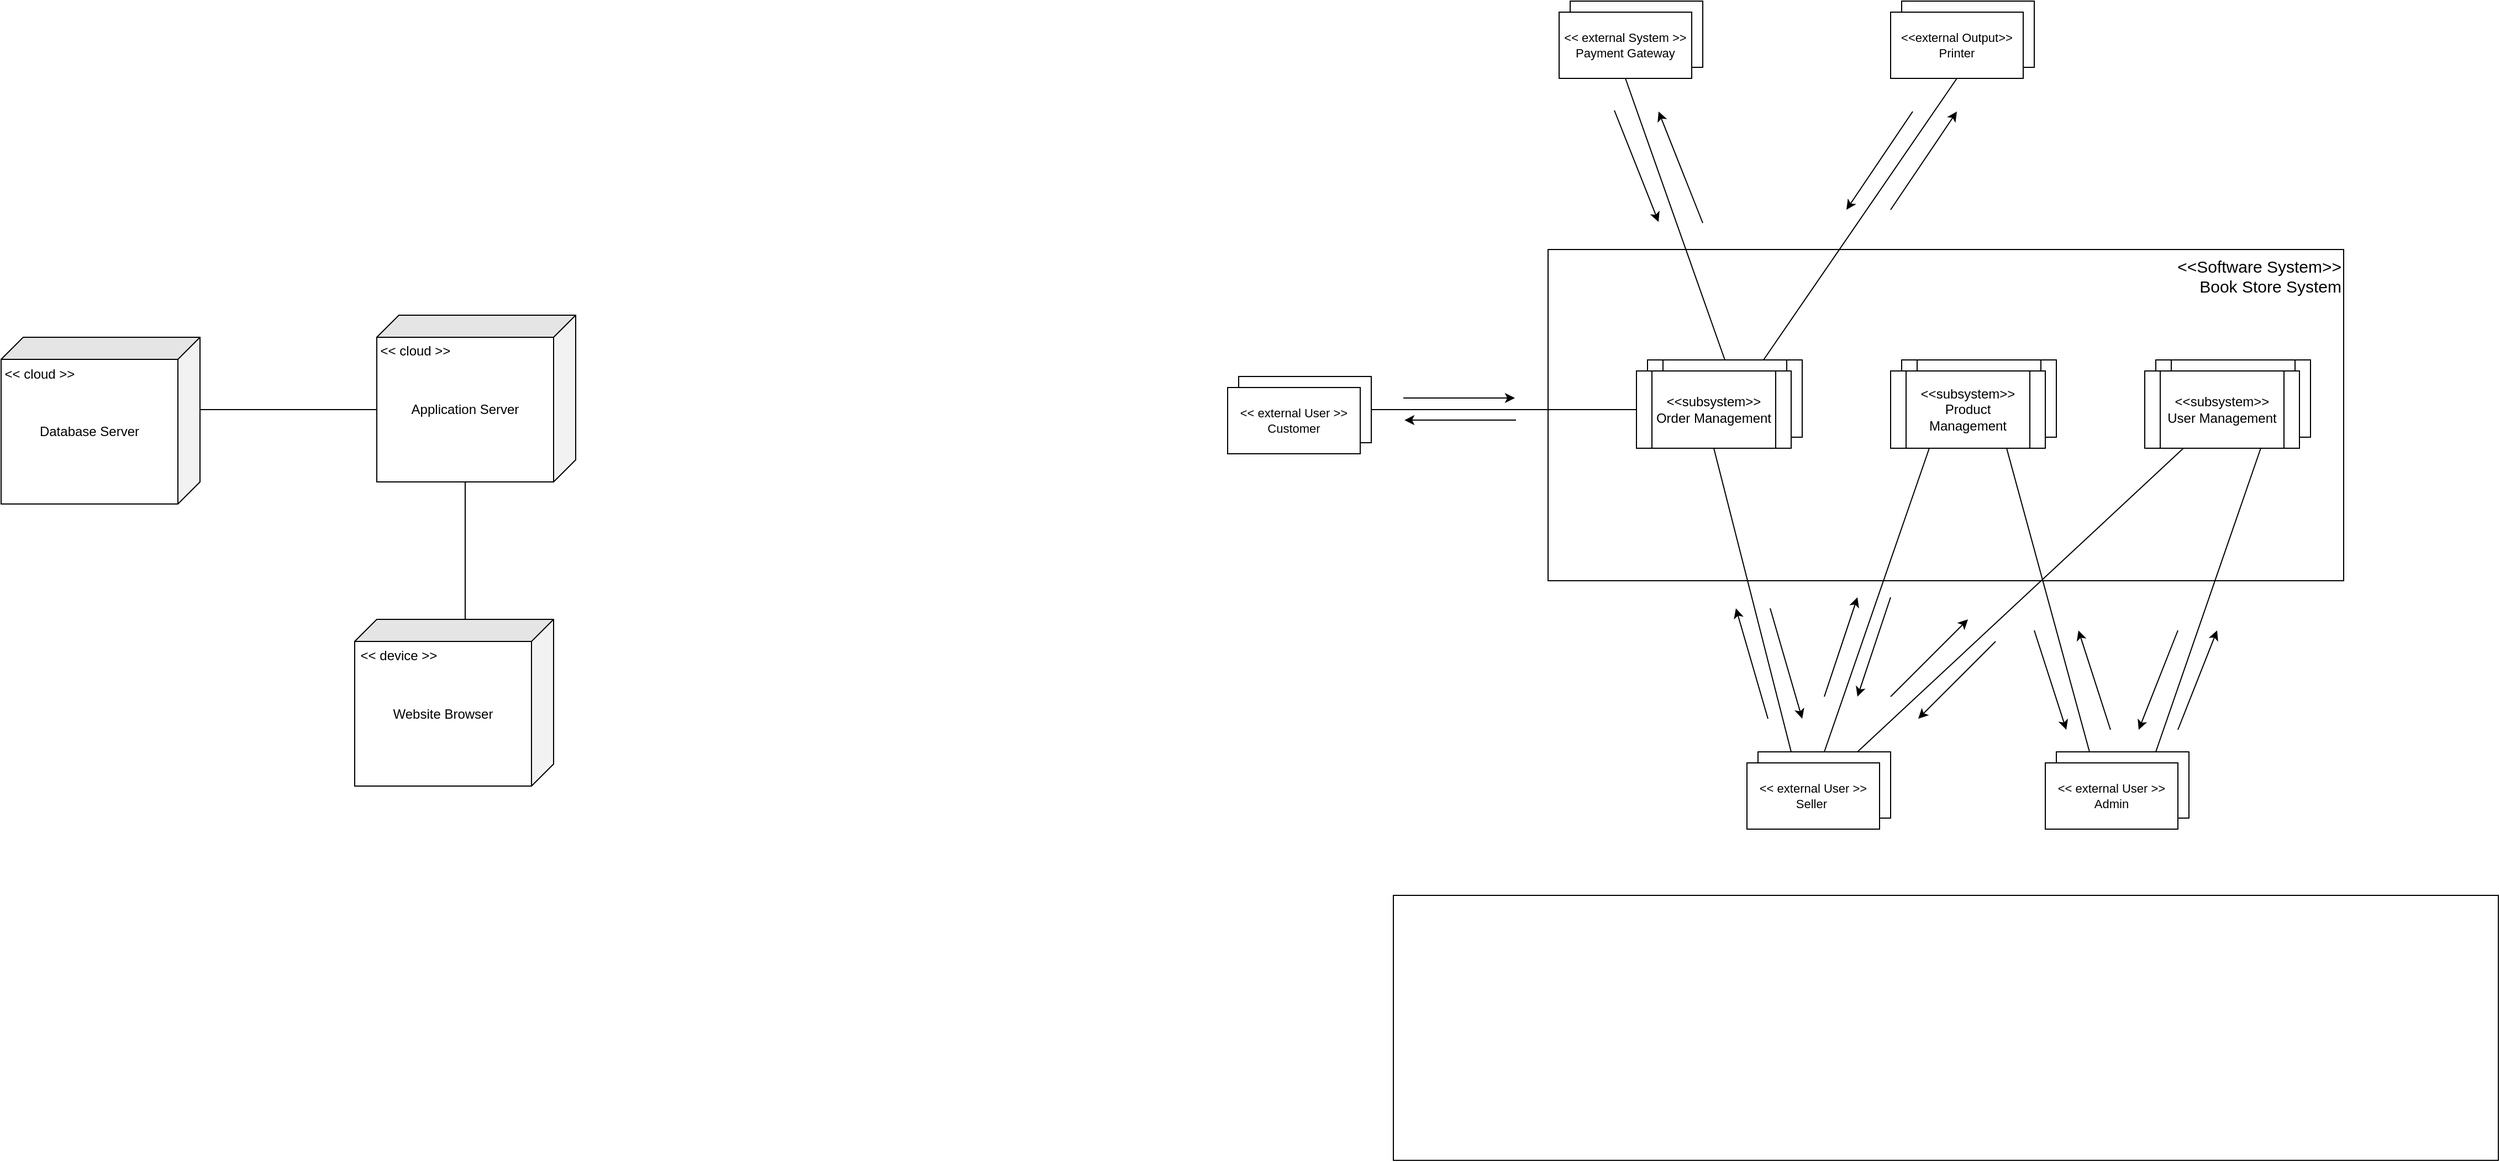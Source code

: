 <mxfile version="24.4.9" type="github">
  <diagram name="Page-1" id="UonKbbKQ0xOtYwliBMsf">
    <mxGraphModel dx="2255" dy="-749" grid="1" gridSize="10" guides="1" tooltips="1" connect="1" arrows="1" fold="1" page="1" pageScale="1" pageWidth="850" pageHeight="1100" math="0" shadow="0">
      <root>
        <mxCell id="0" />
        <mxCell id="1" parent="0" />
        <mxCell id="88j9yWdIxeIhRfzHc_mj-2" value="&lt;font style=&quot;font-size: 15px;&quot;&gt;&amp;lt;&amp;lt;Software System&amp;gt;&amp;gt;&lt;/font&gt;&lt;div style=&quot;font-size: 15px;&quot;&gt;&lt;font style=&quot;font-size: 15px;&quot;&gt;Book Store System&lt;/font&gt;&lt;/div&gt;" style="rounded=0;whiteSpace=wrap;html=1;align=right;labelPosition=center;verticalLabelPosition=middle;verticalAlign=top;textDirection=ltr;fontSize=10;" vertex="1" parent="1">
          <mxGeometry x="-240" y="1375" width="720" height="300" as="geometry" />
        </mxCell>
        <mxCell id="88j9yWdIxeIhRfzHc_mj-3" value="&lt;font style=&quot;font-size: 12px;&quot;&gt;&amp;lt;&amp;lt;subsystem&amp;gt;&amp;gt;&lt;/font&gt;&lt;div style=&quot;font-size: 12px;&quot;&gt;Order Management&lt;/div&gt;" style="shape=process;whiteSpace=wrap;html=1;backgroundOutline=1;fontSize=12;horizontal=1;" vertex="1" parent="1">
          <mxGeometry x="-150" y="1475" width="140" height="70" as="geometry" />
        </mxCell>
        <mxCell id="88j9yWdIxeIhRfzHc_mj-6" value="&lt;font style=&quot;font-size: 12px;&quot;&gt;&amp;lt;&amp;lt;subsystem&amp;gt;&amp;gt;&lt;/font&gt;&lt;div style=&quot;font-size: 12px;&quot;&gt;Order Management&lt;/div&gt;" style="shape=process;whiteSpace=wrap;html=1;backgroundOutline=1;fontSize=12;" vertex="1" parent="1">
          <mxGeometry x="-160" y="1485" width="140" height="70" as="geometry" />
        </mxCell>
        <mxCell id="88j9yWdIxeIhRfzHc_mj-7" value="&lt;font style=&quot;font-size: 12px;&quot;&gt;&amp;lt;&amp;lt;subsystem&amp;gt;&amp;gt;&lt;/font&gt;&lt;div style=&quot;font-size: 12px;&quot;&gt;Order Management&lt;/div&gt;" style="shape=process;whiteSpace=wrap;html=1;backgroundOutline=1;fontSize=12;horizontal=1;" vertex="1" parent="1">
          <mxGeometry x="80" y="1475" width="140" height="70" as="geometry" />
        </mxCell>
        <mxCell id="88j9yWdIxeIhRfzHc_mj-8" value="&lt;font style=&quot;font-size: 12px;&quot;&gt;&amp;lt;&amp;lt;subsystem&amp;gt;&amp;gt;&lt;/font&gt;&lt;div style=&quot;font-size: 12px;&quot;&gt;Product Management&lt;/div&gt;" style="shape=process;whiteSpace=wrap;html=1;backgroundOutline=1;fontSize=12;" vertex="1" parent="1">
          <mxGeometry x="70" y="1485" width="140" height="70" as="geometry" />
        </mxCell>
        <mxCell id="88j9yWdIxeIhRfzHc_mj-9" value="&lt;font style=&quot;font-size: 12px;&quot;&gt;&amp;lt;&amp;lt;subsystem&amp;gt;&amp;gt;&lt;/font&gt;&lt;div style=&quot;font-size: 12px;&quot;&gt;Order Management&lt;/div&gt;" style="shape=process;whiteSpace=wrap;html=1;backgroundOutline=1;fontSize=12;horizontal=1;" vertex="1" parent="1">
          <mxGeometry x="310" y="1475" width="140" height="70" as="geometry" />
        </mxCell>
        <mxCell id="88j9yWdIxeIhRfzHc_mj-10" value="&lt;font style=&quot;font-size: 12px;&quot;&gt;&amp;lt;&amp;lt;subsystem&amp;gt;&amp;gt;&lt;/font&gt;&lt;div style=&quot;font-size: 12px;&quot;&gt;User Management&lt;/div&gt;" style="shape=process;whiteSpace=wrap;html=1;backgroundOutline=1;fontSize=12;" vertex="1" parent="1">
          <mxGeometry x="300" y="1485" width="140" height="70" as="geometry" />
        </mxCell>
        <mxCell id="88j9yWdIxeIhRfzHc_mj-11" value="" style="rounded=0;whiteSpace=wrap;html=1;fontSize=11;" vertex="1" parent="1">
          <mxGeometry x="-220" y="1150" width="120" height="60" as="geometry" />
        </mxCell>
        <mxCell id="88j9yWdIxeIhRfzHc_mj-14" value="&amp;lt;&amp;lt; external System &amp;gt;&amp;gt;&lt;div style=&quot;font-size: 11px;&quot;&gt;Payment Gateway&lt;/div&gt;" style="rounded=0;whiteSpace=wrap;html=1;fontSize=11;" vertex="1" parent="1">
          <mxGeometry x="-230" y="1160" width="120" height="60" as="geometry" />
        </mxCell>
        <mxCell id="88j9yWdIxeIhRfzHc_mj-15" value="" style="rounded=0;whiteSpace=wrap;html=1;fontSize=11;" vertex="1" parent="1">
          <mxGeometry x="80" y="1150" width="120" height="60" as="geometry" />
        </mxCell>
        <mxCell id="88j9yWdIxeIhRfzHc_mj-16" value="&amp;lt;&amp;lt;external Output&amp;gt;&amp;gt;&lt;div style=&quot;font-size: 11px;&quot;&gt;Printer&lt;/div&gt;" style="rounded=0;whiteSpace=wrap;html=1;fontSize=11;" vertex="1" parent="1">
          <mxGeometry x="70" y="1160" width="120" height="60" as="geometry" />
        </mxCell>
        <mxCell id="88j9yWdIxeIhRfzHc_mj-17" value="" style="rounded=0;whiteSpace=wrap;html=1;fontSize=11;" vertex="1" parent="1">
          <mxGeometry x="-50" y="1830" width="120" height="60" as="geometry" />
        </mxCell>
        <mxCell id="88j9yWdIxeIhRfzHc_mj-18" value="&amp;lt;&amp;lt; external User &amp;gt;&amp;gt;&lt;div style=&quot;font-size: 11px;&quot;&gt;Seller&amp;nbsp;&lt;/div&gt;" style="rounded=0;whiteSpace=wrap;html=1;fontSize=11;" vertex="1" parent="1">
          <mxGeometry x="-60" y="1840" width="120" height="60" as="geometry" />
        </mxCell>
        <mxCell id="88j9yWdIxeIhRfzHc_mj-19" value="" style="rounded=0;whiteSpace=wrap;html=1;fontSize=11;" vertex="1" parent="1">
          <mxGeometry x="220" y="1830" width="120" height="60" as="geometry" />
        </mxCell>
        <mxCell id="88j9yWdIxeIhRfzHc_mj-20" value="&amp;lt;&amp;lt; external User &amp;gt;&amp;gt;&lt;div style=&quot;font-size: 11px;&quot;&gt;Admin&lt;/div&gt;" style="rounded=0;whiteSpace=wrap;html=1;fontSize=11;" vertex="1" parent="1">
          <mxGeometry x="210" y="1840" width="120" height="60" as="geometry" />
        </mxCell>
        <mxCell id="88j9yWdIxeIhRfzHc_mj-21" value="" style="rounded=0;whiteSpace=wrap;html=1;" vertex="1" parent="1">
          <mxGeometry x="-520" y="1490" width="120" height="60" as="geometry" />
        </mxCell>
        <mxCell id="88j9yWdIxeIhRfzHc_mj-22" value="&amp;lt;&amp;lt; external User &amp;gt;&amp;gt;&lt;div style=&quot;font-size: 11px;&quot;&gt;Customer&lt;/div&gt;" style="rounded=0;whiteSpace=wrap;html=1;fontSize=11;" vertex="1" parent="1">
          <mxGeometry x="-530" y="1500" width="120" height="60" as="geometry" />
        </mxCell>
        <mxCell id="88j9yWdIxeIhRfzHc_mj-23" value="" style="endArrow=none;html=1;rounded=0;exitX=0.5;exitY=0;exitDx=0;exitDy=0;entryX=0.5;entryY=1;entryDx=0;entryDy=0;" edge="1" parent="1" source="88j9yWdIxeIhRfzHc_mj-3" target="88j9yWdIxeIhRfzHc_mj-14">
          <mxGeometry width="50" height="50" relative="1" as="geometry">
            <mxPoint x="40" y="1540" as="sourcePoint" />
            <mxPoint x="90" y="1490" as="targetPoint" />
          </mxGeometry>
        </mxCell>
        <mxCell id="88j9yWdIxeIhRfzHc_mj-24" value="" style="endArrow=none;html=1;rounded=0;exitX=0.75;exitY=0;exitDx=0;exitDy=0;entryX=0.5;entryY=1;entryDx=0;entryDy=0;" edge="1" parent="1" source="88j9yWdIxeIhRfzHc_mj-3" target="88j9yWdIxeIhRfzHc_mj-16">
          <mxGeometry width="50" height="50" relative="1" as="geometry">
            <mxPoint x="80" y="1490" as="sourcePoint" />
            <mxPoint x="40" y="1330" as="targetPoint" />
          </mxGeometry>
        </mxCell>
        <mxCell id="88j9yWdIxeIhRfzHc_mj-25" value="" style="endArrow=none;html=1;rounded=0;exitX=0.25;exitY=0;exitDx=0;exitDy=0;entryX=0.5;entryY=1;entryDx=0;entryDy=0;" edge="1" parent="1" source="88j9yWdIxeIhRfzHc_mj-17" target="88j9yWdIxeIhRfzHc_mj-6">
          <mxGeometry width="50" height="50" relative="1" as="geometry">
            <mxPoint x="-180" y="1790" as="sourcePoint" />
            <mxPoint x="-75" y="1625" as="targetPoint" />
          </mxGeometry>
        </mxCell>
        <mxCell id="88j9yWdIxeIhRfzHc_mj-26" value="" style="endArrow=none;html=1;rounded=0;exitX=0.5;exitY=0;exitDx=0;exitDy=0;entryX=0.25;entryY=1;entryDx=0;entryDy=0;" edge="1" parent="1" source="88j9yWdIxeIhRfzHc_mj-17" target="88j9yWdIxeIhRfzHc_mj-8">
          <mxGeometry width="50" height="50" relative="1" as="geometry">
            <mxPoint x="-20" y="1730" as="sourcePoint" />
            <mxPoint x="-80" y="1570" as="targetPoint" />
          </mxGeometry>
        </mxCell>
        <mxCell id="88j9yWdIxeIhRfzHc_mj-27" value="" style="endArrow=none;html=1;rounded=0;exitX=0.75;exitY=0;exitDx=0;exitDy=0;entryX=0.25;entryY=1;entryDx=0;entryDy=0;" edge="1" parent="1" source="88j9yWdIxeIhRfzHc_mj-17" target="88j9yWdIxeIhRfzHc_mj-10">
          <mxGeometry width="50" height="50" relative="1" as="geometry">
            <mxPoint x="10" y="1730" as="sourcePoint" />
            <mxPoint x="115" y="1570" as="targetPoint" />
          </mxGeometry>
        </mxCell>
        <mxCell id="88j9yWdIxeIhRfzHc_mj-28" value="" style="endArrow=none;html=1;rounded=0;exitX=0.25;exitY=0;exitDx=0;exitDy=0;entryX=0.75;entryY=1;entryDx=0;entryDy=0;" edge="1" parent="1" source="88j9yWdIxeIhRfzHc_mj-19" target="88j9yWdIxeIhRfzHc_mj-8">
          <mxGeometry width="50" height="50" relative="1" as="geometry">
            <mxPoint x="40" y="1730" as="sourcePoint" />
            <mxPoint x="345" y="1570" as="targetPoint" />
          </mxGeometry>
        </mxCell>
        <mxCell id="88j9yWdIxeIhRfzHc_mj-29" value="" style="endArrow=none;html=1;rounded=0;exitX=0.75;exitY=0;exitDx=0;exitDy=0;entryX=0.75;entryY=1;entryDx=0;entryDy=0;" edge="1" parent="1" source="88j9yWdIxeIhRfzHc_mj-19" target="88j9yWdIxeIhRfzHc_mj-10">
          <mxGeometry width="50" height="50" relative="1" as="geometry">
            <mxPoint x="220" y="1730" as="sourcePoint" />
            <mxPoint x="185" y="1570" as="targetPoint" />
          </mxGeometry>
        </mxCell>
        <mxCell id="88j9yWdIxeIhRfzHc_mj-30" value="" style="endArrow=none;html=1;rounded=0;exitX=0;exitY=0.5;exitDx=0;exitDy=0;entryX=1;entryY=0.5;entryDx=0;entryDy=0;" edge="1" parent="1" source="88j9yWdIxeIhRfzHc_mj-6" target="88j9yWdIxeIhRfzHc_mj-21">
          <mxGeometry width="50" height="50" relative="1" as="geometry">
            <mxPoint x="230" y="1740" as="sourcePoint" />
            <mxPoint x="195" y="1580" as="targetPoint" />
          </mxGeometry>
        </mxCell>
        <mxCell id="88j9yWdIxeIhRfzHc_mj-31" value="" style="endArrow=classic;html=1;rounded=0;" edge="1" parent="1">
          <mxGeometry width="50" height="50" relative="1" as="geometry">
            <mxPoint x="-180" y="1249" as="sourcePoint" />
            <mxPoint x="-140" y="1350" as="targetPoint" />
          </mxGeometry>
        </mxCell>
        <mxCell id="88j9yWdIxeIhRfzHc_mj-32" value="" style="endArrow=classic;html=1;rounded=0;" edge="1" parent="1">
          <mxGeometry width="50" height="50" relative="1" as="geometry">
            <mxPoint x="-100" y="1351" as="sourcePoint" />
            <mxPoint x="-140" y="1250" as="targetPoint" />
          </mxGeometry>
        </mxCell>
        <mxCell id="88j9yWdIxeIhRfzHc_mj-33" value="" style="endArrow=classic;html=1;rounded=0;" edge="1" parent="1">
          <mxGeometry width="50" height="50" relative="1" as="geometry">
            <mxPoint x="70" y="1339" as="sourcePoint" />
            <mxPoint x="130" y="1250" as="targetPoint" />
          </mxGeometry>
        </mxCell>
        <mxCell id="88j9yWdIxeIhRfzHc_mj-34" value="" style="endArrow=classic;html=1;rounded=0;" edge="1" parent="1">
          <mxGeometry width="50" height="50" relative="1" as="geometry">
            <mxPoint x="90" y="1250" as="sourcePoint" />
            <mxPoint x="30" y="1339" as="targetPoint" />
          </mxGeometry>
        </mxCell>
        <mxCell id="88j9yWdIxeIhRfzHc_mj-35" value="" style="endArrow=classic;html=1;rounded=0;" edge="1" parent="1">
          <mxGeometry width="50" height="50" relative="1" as="geometry">
            <mxPoint x="-41" y="1800" as="sourcePoint" />
            <mxPoint x="-70" y="1700" as="targetPoint" />
          </mxGeometry>
        </mxCell>
        <mxCell id="88j9yWdIxeIhRfzHc_mj-36" value="" style="endArrow=classic;html=1;rounded=0;" edge="1" parent="1">
          <mxGeometry width="50" height="50" relative="1" as="geometry">
            <mxPoint x="-39" y="1700" as="sourcePoint" />
            <mxPoint x="-10" y="1800" as="targetPoint" />
          </mxGeometry>
        </mxCell>
        <mxCell id="88j9yWdIxeIhRfzHc_mj-38" value="" style="endArrow=classic;html=1;rounded=0;" edge="1" parent="1">
          <mxGeometry width="50" height="50" relative="1" as="geometry">
            <mxPoint x="10" y="1780" as="sourcePoint" />
            <mxPoint x="40" y="1690" as="targetPoint" />
          </mxGeometry>
        </mxCell>
        <mxCell id="88j9yWdIxeIhRfzHc_mj-39" value="" style="endArrow=classic;html=1;rounded=0;" edge="1" parent="1">
          <mxGeometry width="50" height="50" relative="1" as="geometry">
            <mxPoint x="70" y="1690" as="sourcePoint" />
            <mxPoint x="40" y="1780" as="targetPoint" />
          </mxGeometry>
        </mxCell>
        <mxCell id="88j9yWdIxeIhRfzHc_mj-40" value="" style="endArrow=classic;html=1;rounded=0;" edge="1" parent="1">
          <mxGeometry width="50" height="50" relative="1" as="geometry">
            <mxPoint x="70" y="1780" as="sourcePoint" />
            <mxPoint x="140" y="1710" as="targetPoint" />
          </mxGeometry>
        </mxCell>
        <mxCell id="88j9yWdIxeIhRfzHc_mj-41" value="" style="endArrow=classic;html=1;rounded=0;" edge="1" parent="1">
          <mxGeometry width="50" height="50" relative="1" as="geometry">
            <mxPoint x="165" y="1730" as="sourcePoint" />
            <mxPoint x="95" y="1800" as="targetPoint" />
          </mxGeometry>
        </mxCell>
        <mxCell id="88j9yWdIxeIhRfzHc_mj-42" value="" style="endArrow=classic;html=1;rounded=0;" edge="1" parent="1">
          <mxGeometry width="50" height="50" relative="1" as="geometry">
            <mxPoint x="200" y="1720" as="sourcePoint" />
            <mxPoint x="229" y="1810" as="targetPoint" />
          </mxGeometry>
        </mxCell>
        <mxCell id="88j9yWdIxeIhRfzHc_mj-43" value="" style="endArrow=classic;html=1;rounded=0;" edge="1" parent="1">
          <mxGeometry width="50" height="50" relative="1" as="geometry">
            <mxPoint x="269" y="1810" as="sourcePoint" />
            <mxPoint x="240" y="1720" as="targetPoint" />
          </mxGeometry>
        </mxCell>
        <mxCell id="88j9yWdIxeIhRfzHc_mj-44" value="" style="endArrow=classic;html=1;rounded=0;" edge="1" parent="1">
          <mxGeometry width="50" height="50" relative="1" as="geometry">
            <mxPoint x="330" y="1810" as="sourcePoint" />
            <mxPoint x="365.5" y="1720" as="targetPoint" />
          </mxGeometry>
        </mxCell>
        <mxCell id="88j9yWdIxeIhRfzHc_mj-45" value="" style="endArrow=classic;html=1;rounded=0;" edge="1" parent="1">
          <mxGeometry width="50" height="50" relative="1" as="geometry">
            <mxPoint x="330" y="1720" as="sourcePoint" />
            <mxPoint x="294.5" y="1810" as="targetPoint" />
          </mxGeometry>
        </mxCell>
        <mxCell id="88j9yWdIxeIhRfzHc_mj-46" value="" style="endArrow=classic;html=1;rounded=0;" edge="1" parent="1">
          <mxGeometry width="50" height="50" relative="1" as="geometry">
            <mxPoint x="-371" y="1509.55" as="sourcePoint" />
            <mxPoint x="-270" y="1509.55" as="targetPoint" />
          </mxGeometry>
        </mxCell>
        <mxCell id="88j9yWdIxeIhRfzHc_mj-47" value="" style="endArrow=classic;html=1;rounded=0;" edge="1" parent="1">
          <mxGeometry width="50" height="50" relative="1" as="geometry">
            <mxPoint x="-269" y="1529.55" as="sourcePoint" />
            <mxPoint x="-370" y="1529.55" as="targetPoint" />
          </mxGeometry>
        </mxCell>
        <mxCell id="88j9yWdIxeIhRfzHc_mj-48" value="Database Server" style="shape=cube;whiteSpace=wrap;html=1;boundedLbl=1;backgroundOutline=1;darkOpacity=0.05;darkOpacity2=0.1;direction=south;" vertex="1" parent="1">
          <mxGeometry x="-1640" y="1454.5" width="180" height="151" as="geometry" />
        </mxCell>
        <mxCell id="88j9yWdIxeIhRfzHc_mj-49" value="Application Server" style="shape=cube;whiteSpace=wrap;html=1;boundedLbl=1;backgroundOutline=1;darkOpacity=0.05;darkOpacity2=0.1;direction=south;" vertex="1" parent="1">
          <mxGeometry x="-1300" y="1434.5" width="180" height="151" as="geometry" />
        </mxCell>
        <mxCell id="88j9yWdIxeIhRfzHc_mj-51" value="Website Browser" style="shape=cube;whiteSpace=wrap;html=1;boundedLbl=1;backgroundOutline=1;darkOpacity=0.05;darkOpacity2=0.1;direction=south;" vertex="1" parent="1">
          <mxGeometry x="-1320" y="1710" width="180" height="151" as="geometry" />
        </mxCell>
        <mxCell id="88j9yWdIxeIhRfzHc_mj-52" value="" style="endArrow=none;html=1;rounded=0;exitX=0;exitY=0;exitDx=85.5;exitDy=180;exitPerimeter=0;entryX=0;entryY=0;entryDx=65.5;entryDy=0;entryPerimeter=0;" edge="1" parent="1" source="88j9yWdIxeIhRfzHc_mj-49" target="88j9yWdIxeIhRfzHc_mj-48">
          <mxGeometry width="50" height="50" relative="1" as="geometry">
            <mxPoint x="-1490" y="1620" as="sourcePoint" />
            <mxPoint x="-1440" y="1570" as="targetPoint" />
          </mxGeometry>
        </mxCell>
        <mxCell id="88j9yWdIxeIhRfzHc_mj-53" value="" style="endArrow=none;html=1;rounded=0;exitX=0;exitY=0;exitDx=0;exitDy=80;exitPerimeter=0;entryX=0;entryY=0;entryDx=151;entryDy=100;entryPerimeter=0;" edge="1" parent="1" source="88j9yWdIxeIhRfzHc_mj-51" target="88j9yWdIxeIhRfzHc_mj-49">
          <mxGeometry width="50" height="50" relative="1" as="geometry">
            <mxPoint x="-1530" y="1720" as="sourcePoint" />
            <mxPoint x="-1530" y="1596" as="targetPoint" />
          </mxGeometry>
        </mxCell>
        <mxCell id="88j9yWdIxeIhRfzHc_mj-55" value="&amp;lt;&amp;lt; cloud &amp;gt;&amp;gt;" style="text;html=1;align=center;verticalAlign=middle;whiteSpace=wrap;rounded=0;" vertex="1" parent="1">
          <mxGeometry x="-1640" y="1475" width="70" height="25" as="geometry" />
        </mxCell>
        <mxCell id="88j9yWdIxeIhRfzHc_mj-56" value="&amp;lt;&amp;lt; cloud &amp;gt;&amp;gt;" style="text;html=1;align=center;verticalAlign=middle;whiteSpace=wrap;rounded=0;" vertex="1" parent="1">
          <mxGeometry x="-1300" y="1454.5" width="70" height="25" as="geometry" />
        </mxCell>
        <mxCell id="88j9yWdIxeIhRfzHc_mj-58" value="&amp;lt;&amp;lt; device &amp;gt;&amp;gt;" style="text;html=1;align=center;verticalAlign=middle;whiteSpace=wrap;rounded=0;" vertex="1" parent="1">
          <mxGeometry x="-1320" y="1730" width="80" height="25" as="geometry" />
        </mxCell>
        <mxCell id="88j9yWdIxeIhRfzHc_mj-59" value="" style="rounded=0;whiteSpace=wrap;html=1;" vertex="1" parent="1">
          <mxGeometry x="-380" y="1960" width="1000" height="240" as="geometry" />
        </mxCell>
      </root>
    </mxGraphModel>
  </diagram>
</mxfile>
